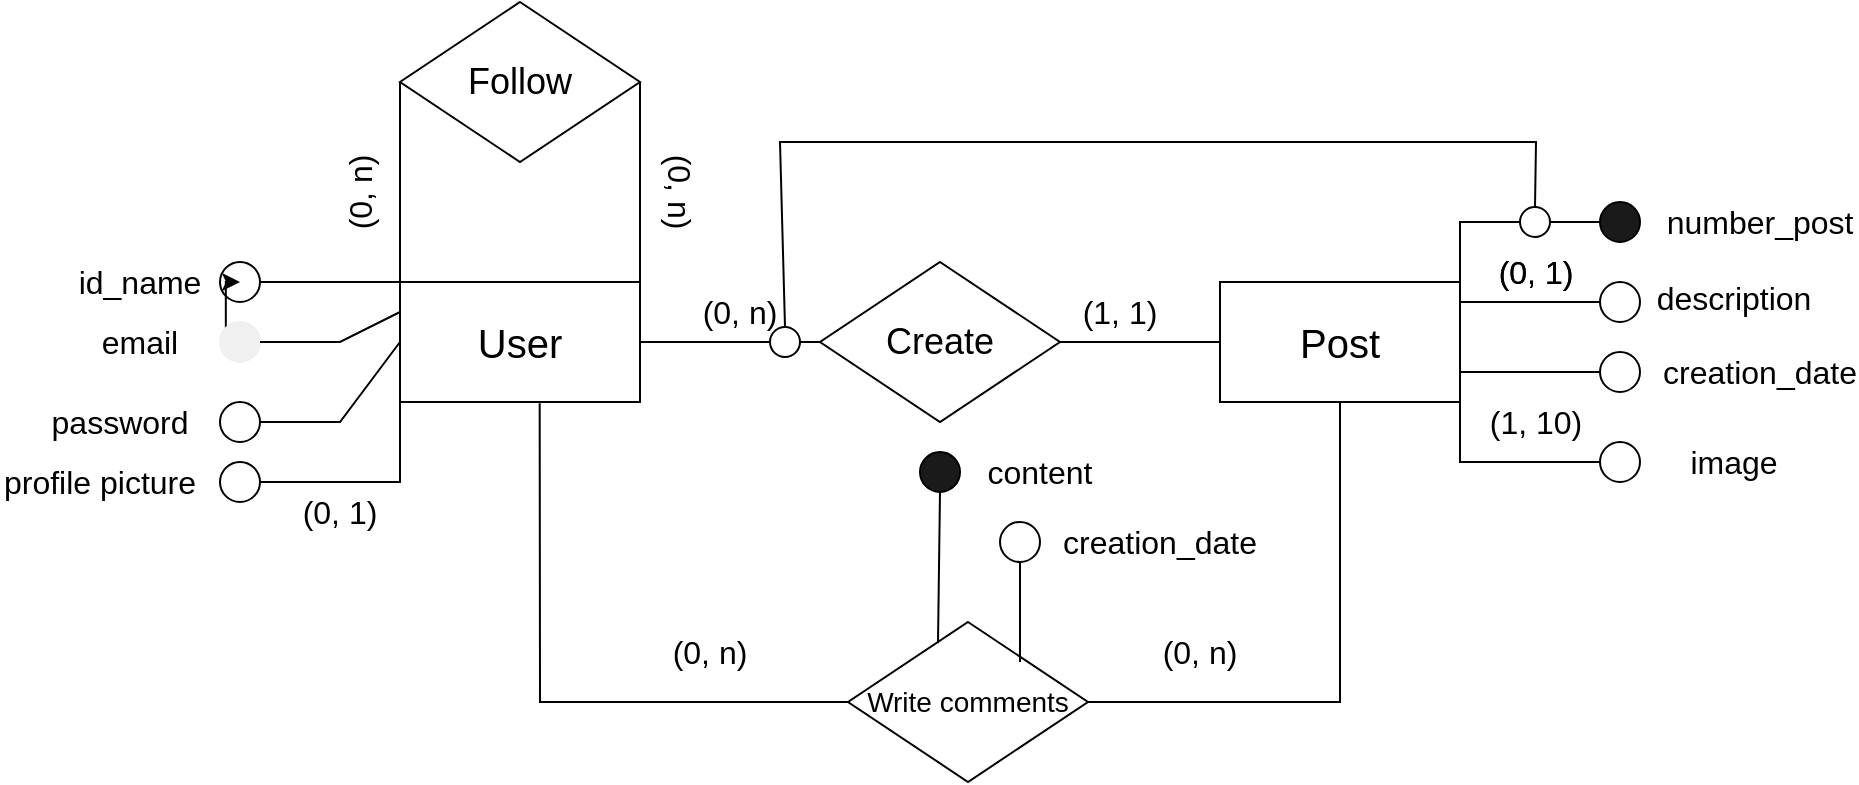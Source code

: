 <mxfile version="21.3.8" type="github">
  <diagram name="Página-1" id="HEclCTAunb70qZydERij">
    <mxGraphModel dx="1877" dy="573" grid="1" gridSize="10" guides="1" tooltips="1" connect="1" arrows="1" fold="1" page="1" pageScale="1" pageWidth="827" pageHeight="1169" math="0" shadow="0">
      <root>
        <mxCell id="0" />
        <mxCell id="1" parent="0" />
        <mxCell id="B1qOSAYwEGg4IR81AXaV-1" value="&lt;font style=&quot;font-size: 20px;&quot;&gt;User&lt;/font&gt;" style="rounded=0;whiteSpace=wrap;html=1;" parent="1" vertex="1">
          <mxGeometry x="130" y="230" width="120" height="60" as="geometry" />
        </mxCell>
        <mxCell id="B1qOSAYwEGg4IR81AXaV-2" value="&lt;span style=&quot;font-size: 20px;&quot;&gt;Post&lt;/span&gt;" style="rounded=0;whiteSpace=wrap;html=1;" parent="1" vertex="1">
          <mxGeometry x="540" y="230" width="120" height="60" as="geometry" />
        </mxCell>
        <mxCell id="B1qOSAYwEGg4IR81AXaV-3" value="&lt;font style=&quot;font-size: 18px;&quot;&gt;Create&lt;/font&gt;" style="rhombus;whiteSpace=wrap;html=1;" parent="1" vertex="1">
          <mxGeometry x="340" y="220" width="120" height="80" as="geometry" />
        </mxCell>
        <mxCell id="B1qOSAYwEGg4IR81AXaV-5" value="" style="endArrow=none;html=1;rounded=0;exitX=1;exitY=0.5;exitDx=0;exitDy=0;entryX=0;entryY=0.5;entryDx=0;entryDy=0;" parent="1" source="B1qOSAYwEGg4IR81AXaV-60" target="B1qOSAYwEGg4IR81AXaV-3" edge="1">
          <mxGeometry width="50" height="50" relative="1" as="geometry">
            <mxPoint x="390" y="320" as="sourcePoint" />
            <mxPoint x="440" y="270" as="targetPoint" />
          </mxGeometry>
        </mxCell>
        <mxCell id="B1qOSAYwEGg4IR81AXaV-6" value="" style="endArrow=none;html=1;rounded=0;entryX=1;entryY=0.5;entryDx=0;entryDy=0;" parent="1" source="B1qOSAYwEGg4IR81AXaV-2" target="B1qOSAYwEGg4IR81AXaV-3" edge="1">
          <mxGeometry width="50" height="50" relative="1" as="geometry">
            <mxPoint x="390" y="320" as="sourcePoint" />
            <mxPoint x="440" y="270" as="targetPoint" />
          </mxGeometry>
        </mxCell>
        <mxCell id="B1qOSAYwEGg4IR81AXaV-8" value="&lt;span style=&quot;font-size: 18px;&quot;&gt;Follow&lt;/span&gt;" style="rhombus;whiteSpace=wrap;html=1;" parent="1" vertex="1">
          <mxGeometry x="130" y="90" width="120" height="80" as="geometry" />
        </mxCell>
        <mxCell id="B1qOSAYwEGg4IR81AXaV-13" value="" style="endArrow=none;html=1;rounded=0;entryX=1;entryY=0.5;entryDx=0;entryDy=0;" parent="1" target="B1qOSAYwEGg4IR81AXaV-8" edge="1">
          <mxGeometry width="50" height="50" relative="1" as="geometry">
            <mxPoint x="250" y="230" as="sourcePoint" />
            <mxPoint x="300" y="180" as="targetPoint" />
          </mxGeometry>
        </mxCell>
        <mxCell id="B1qOSAYwEGg4IR81AXaV-14" value="" style="endArrow=none;html=1;rounded=0;exitX=0;exitY=0;exitDx=0;exitDy=0;entryX=0;entryY=0.5;entryDx=0;entryDy=0;" parent="1" source="B1qOSAYwEGg4IR81AXaV-1" target="B1qOSAYwEGg4IR81AXaV-8" edge="1">
          <mxGeometry width="50" height="50" relative="1" as="geometry">
            <mxPoint x="120" y="230" as="sourcePoint" />
            <mxPoint x="170" y="180" as="targetPoint" />
          </mxGeometry>
        </mxCell>
        <mxCell id="B1qOSAYwEGg4IR81AXaV-17" value="&lt;font style=&quot;font-size: 16px;&quot;&gt;(0, n)&lt;/font&gt;" style="text;html=1;strokeColor=none;fillColor=none;align=center;verticalAlign=middle;whiteSpace=wrap;rounded=0;" parent="1" vertex="1">
          <mxGeometry x="270" y="230" width="60" height="30" as="geometry" />
        </mxCell>
        <mxCell id="B1qOSAYwEGg4IR81AXaV-18" value="&lt;font style=&quot;font-size: 16px;&quot;&gt;(1, 1)&lt;/font&gt;" style="text;html=1;strokeColor=none;fillColor=none;align=center;verticalAlign=middle;whiteSpace=wrap;rounded=0;" parent="1" vertex="1">
          <mxGeometry x="460" y="230" width="60" height="30" as="geometry" />
        </mxCell>
        <mxCell id="B1qOSAYwEGg4IR81AXaV-19" value="&lt;font style=&quot;font-size: 16px;&quot;&gt;(0, n)&lt;/font&gt;" style="text;html=1;strokeColor=none;fillColor=none;align=center;verticalAlign=middle;whiteSpace=wrap;rounded=0;rotation=-90;" parent="1" vertex="1">
          <mxGeometry x="80" y="170" width="60" height="30" as="geometry" />
        </mxCell>
        <mxCell id="B1qOSAYwEGg4IR81AXaV-20" value="&lt;font style=&quot;font-size: 16px;&quot;&gt;(0, n)&lt;/font&gt;" style="text;html=1;strokeColor=none;fillColor=none;align=center;verticalAlign=middle;whiteSpace=wrap;rounded=0;rotation=90;" parent="1" vertex="1">
          <mxGeometry x="240" y="170" width="60" height="30" as="geometry" />
        </mxCell>
        <mxCell id="B1qOSAYwEGg4IR81AXaV-21" value="" style="ellipse;whiteSpace=wrap;html=1;aspect=fixed;fillColor=#FFFFFF;" parent="1" vertex="1">
          <mxGeometry x="40" y="220" width="20" height="20" as="geometry" />
        </mxCell>
        <mxCell id="B1qOSAYwEGg4IR81AXaV-34" style="edgeStyle=orthogonalEdgeStyle;rounded=0;orthogonalLoop=1;jettySize=auto;html=1;exitX=0;exitY=1;exitDx=0;exitDy=0;" parent="1" source="B1qOSAYwEGg4IR81AXaV-22" target="B1qOSAYwEGg4IR81AXaV-21" edge="1">
          <mxGeometry relative="1" as="geometry" />
        </mxCell>
        <mxCell id="B1qOSAYwEGg4IR81AXaV-22" value="" style="ellipse;whiteSpace=wrap;html=1;aspect=fixed;strokeColor=#F0F0F0;fillColor=#F0F0F0;" parent="1" vertex="1">
          <mxGeometry x="40" y="250" width="20" height="20" as="geometry" />
        </mxCell>
        <mxCell id="B1qOSAYwEGg4IR81AXaV-23" value="" style="ellipse;whiteSpace=wrap;html=1;aspect=fixed;" parent="1" vertex="1">
          <mxGeometry x="40" y="290" width="20" height="20" as="geometry" />
        </mxCell>
        <mxCell id="B1qOSAYwEGg4IR81AXaV-24" value="" style="ellipse;whiteSpace=wrap;html=1;aspect=fixed;" parent="1" vertex="1">
          <mxGeometry x="40" y="320" width="20" height="20" as="geometry" />
        </mxCell>
        <mxCell id="B1qOSAYwEGg4IR81AXaV-27" value="" style="endArrow=none;html=1;rounded=0;exitX=1;exitY=0.5;exitDx=0;exitDy=0;entryX=0;entryY=0;entryDx=0;entryDy=0;" parent="1" source="B1qOSAYwEGg4IR81AXaV-21" target="B1qOSAYwEGg4IR81AXaV-1" edge="1">
          <mxGeometry width="50" height="50" relative="1" as="geometry">
            <mxPoint x="70" y="290" as="sourcePoint" />
            <mxPoint x="120" y="240" as="targetPoint" />
          </mxGeometry>
        </mxCell>
        <mxCell id="B1qOSAYwEGg4IR81AXaV-28" value="" style="endArrow=none;html=1;rounded=0;entryX=0;entryY=0.25;entryDx=0;entryDy=0;exitX=1;exitY=0.5;exitDx=0;exitDy=0;" parent="1" source="B1qOSAYwEGg4IR81AXaV-22" target="B1qOSAYwEGg4IR81AXaV-1" edge="1">
          <mxGeometry width="50" height="50" relative="1" as="geometry">
            <mxPoint x="70" y="310" as="sourcePoint" />
            <mxPoint x="120" y="260" as="targetPoint" />
            <Array as="points">
              <mxPoint x="100" y="260" />
            </Array>
          </mxGeometry>
        </mxCell>
        <mxCell id="B1qOSAYwEGg4IR81AXaV-29" value="" style="endArrow=none;html=1;rounded=0;entryX=0;entryY=0.5;entryDx=0;entryDy=0;exitX=1;exitY=0.5;exitDx=0;exitDy=0;" parent="1" source="B1qOSAYwEGg4IR81AXaV-23" target="B1qOSAYwEGg4IR81AXaV-1" edge="1">
          <mxGeometry width="50" height="50" relative="1" as="geometry">
            <mxPoint x="70" y="300" as="sourcePoint" />
            <mxPoint x="130" y="310" as="targetPoint" />
            <Array as="points">
              <mxPoint x="100" y="300" />
            </Array>
          </mxGeometry>
        </mxCell>
        <mxCell id="B1qOSAYwEGg4IR81AXaV-32" value="" style="endArrow=none;html=1;rounded=0;exitX=1;exitY=0.5;exitDx=0;exitDy=0;entryX=0;entryY=0.75;entryDx=0;entryDy=0;" parent="1" source="B1qOSAYwEGg4IR81AXaV-24" target="B1qOSAYwEGg4IR81AXaV-1" edge="1">
          <mxGeometry width="50" height="50" relative="1" as="geometry">
            <mxPoint x="70" y="350" as="sourcePoint" />
            <mxPoint x="120" y="300" as="targetPoint" />
            <Array as="points">
              <mxPoint x="100" y="330" />
              <mxPoint x="130" y="330" />
            </Array>
          </mxGeometry>
        </mxCell>
        <mxCell id="B1qOSAYwEGg4IR81AXaV-35" style="edgeStyle=orthogonalEdgeStyle;rounded=0;orthogonalLoop=1;jettySize=auto;html=1;exitX=0.5;exitY=1;exitDx=0;exitDy=0;" parent="1" source="B1qOSAYwEGg4IR81AXaV-22" target="B1qOSAYwEGg4IR81AXaV-22" edge="1">
          <mxGeometry relative="1" as="geometry" />
        </mxCell>
        <mxCell id="B1qOSAYwEGg4IR81AXaV-36" value="&lt;span style=&quot;font-size: 16px;&quot;&gt;id_name&lt;/span&gt;" style="text;html=1;strokeColor=none;fillColor=none;align=center;verticalAlign=middle;whiteSpace=wrap;rounded=0;" parent="1" vertex="1">
          <mxGeometry x="-30" y="215" width="60" height="30" as="geometry" />
        </mxCell>
        <mxCell id="B1qOSAYwEGg4IR81AXaV-37" value="&lt;span style=&quot;font-size: 16px;&quot;&gt;email&lt;/span&gt;" style="text;html=1;strokeColor=none;fillColor=none;align=center;verticalAlign=middle;whiteSpace=wrap;rounded=0;" parent="1" vertex="1">
          <mxGeometry x="-30" y="245" width="60" height="30" as="geometry" />
        </mxCell>
        <mxCell id="B1qOSAYwEGg4IR81AXaV-38" value="&lt;span style=&quot;font-size: 16px;&quot;&gt;password&lt;/span&gt;" style="text;html=1;strokeColor=none;fillColor=none;align=center;verticalAlign=middle;whiteSpace=wrap;rounded=0;" parent="1" vertex="1">
          <mxGeometry x="-40" y="285" width="60" height="30" as="geometry" />
        </mxCell>
        <mxCell id="B1qOSAYwEGg4IR81AXaV-39" value="&lt;span style=&quot;font-size: 16px;&quot;&gt;profile picture&lt;/span&gt;" style="text;html=1;strokeColor=none;fillColor=none;align=center;verticalAlign=middle;whiteSpace=wrap;rounded=0;" parent="1" vertex="1">
          <mxGeometry x="-70" y="315" width="100" height="30" as="geometry" />
        </mxCell>
        <mxCell id="B1qOSAYwEGg4IR81AXaV-40" value="&lt;font style=&quot;font-size: 16px;&quot;&gt;(0, 1)&lt;/font&gt;" style="text;html=1;strokeColor=none;fillColor=none;align=center;verticalAlign=middle;whiteSpace=wrap;rounded=0;" parent="1" vertex="1">
          <mxGeometry x="70" y="330" width="60" height="30" as="geometry" />
        </mxCell>
        <mxCell id="B1qOSAYwEGg4IR81AXaV-41" value="" style="ellipse;whiteSpace=wrap;html=1;aspect=fixed;fillColor=#1A1A1A;" parent="1" vertex="1">
          <mxGeometry x="730" y="190" width="20" height="20" as="geometry" />
        </mxCell>
        <mxCell id="B1qOSAYwEGg4IR81AXaV-42" value="" style="ellipse;whiteSpace=wrap;html=1;aspect=fixed;" parent="1" vertex="1">
          <mxGeometry x="730" y="230" width="20" height="20" as="geometry" />
        </mxCell>
        <mxCell id="B1qOSAYwEGg4IR81AXaV-43" value="" style="ellipse;whiteSpace=wrap;html=1;aspect=fixed;" parent="1" vertex="1">
          <mxGeometry x="730" y="265" width="20" height="20" as="geometry" />
        </mxCell>
        <mxCell id="B1qOSAYwEGg4IR81AXaV-44" value="" style="ellipse;whiteSpace=wrap;html=1;aspect=fixed;" parent="1" vertex="1">
          <mxGeometry x="730" y="310" width="20" height="20" as="geometry" />
        </mxCell>
        <mxCell id="B1qOSAYwEGg4IR81AXaV-59" value="" style="endArrow=none;html=1;rounded=0;entryX=0.5;entryY=0;entryDx=0;entryDy=0;exitX=0.5;exitY=0;exitDx=0;exitDy=0;" parent="1" source="B1qOSAYwEGg4IR81AXaV-60" target="B1qOSAYwEGg4IR81AXaV-63" edge="1">
          <mxGeometry width="50" height="50" relative="1" as="geometry">
            <mxPoint x="357" y="200" as="sourcePoint" />
            <mxPoint x="557" y="190" as="targetPoint" />
            <Array as="points">
              <mxPoint x="320" y="160" />
              <mxPoint x="698" y="160" />
            </Array>
          </mxGeometry>
        </mxCell>
        <mxCell id="B1qOSAYwEGg4IR81AXaV-62" value="" style="endArrow=none;html=1;rounded=0;exitX=1;exitY=0.5;exitDx=0;exitDy=0;entryX=0;entryY=0.5;entryDx=0;entryDy=0;" parent="1" source="B1qOSAYwEGg4IR81AXaV-1" target="B1qOSAYwEGg4IR81AXaV-60" edge="1">
          <mxGeometry width="50" height="50" relative="1" as="geometry">
            <mxPoint x="250" y="260" as="sourcePoint" />
            <mxPoint x="340" y="260" as="targetPoint" />
          </mxGeometry>
        </mxCell>
        <mxCell id="B1qOSAYwEGg4IR81AXaV-60" value="" style="ellipse;whiteSpace=wrap;html=1;aspect=fixed;fillColor=#FFFFFF;" parent="1" vertex="1">
          <mxGeometry x="315" y="252.5" width="15" height="15" as="geometry" />
        </mxCell>
        <mxCell id="B1qOSAYwEGg4IR81AXaV-66" value="" style="endArrow=none;html=1;rounded=0;exitX=1;exitY=0;exitDx=0;exitDy=0;entryX=0;entryY=0.5;entryDx=0;entryDy=0;" parent="1" source="B1qOSAYwEGg4IR81AXaV-2" target="B1qOSAYwEGg4IR81AXaV-63" edge="1">
          <mxGeometry width="50" height="50" relative="1" as="geometry">
            <mxPoint x="660" y="230" as="sourcePoint" />
            <mxPoint x="730" y="200" as="targetPoint" />
            <Array as="points">
              <mxPoint x="660" y="200" />
            </Array>
          </mxGeometry>
        </mxCell>
        <mxCell id="B1qOSAYwEGg4IR81AXaV-63" value="" style="ellipse;whiteSpace=wrap;html=1;aspect=fixed;fillColor=#FFFFFF;" parent="1" vertex="1">
          <mxGeometry x="690" y="192.5" width="15" height="15" as="geometry" />
        </mxCell>
        <mxCell id="B1qOSAYwEGg4IR81AXaV-67" value="" style="endArrow=none;html=1;rounded=0;exitX=1;exitY=0.5;exitDx=0;exitDy=0;entryX=0;entryY=0.5;entryDx=0;entryDy=0;" parent="1" source="B1qOSAYwEGg4IR81AXaV-63" target="B1qOSAYwEGg4IR81AXaV-41" edge="1">
          <mxGeometry width="50" height="50" relative="1" as="geometry">
            <mxPoint x="430" y="240" as="sourcePoint" />
            <mxPoint x="480" y="190" as="targetPoint" />
          </mxGeometry>
        </mxCell>
        <mxCell id="B1qOSAYwEGg4IR81AXaV-68" value="" style="endArrow=none;html=1;rounded=0;entryX=0;entryY=0.5;entryDx=0;entryDy=0;" parent="1" target="B1qOSAYwEGg4IR81AXaV-42" edge="1">
          <mxGeometry width="50" height="50" relative="1" as="geometry">
            <mxPoint x="660" y="240" as="sourcePoint" />
            <mxPoint x="570" y="190" as="targetPoint" />
          </mxGeometry>
        </mxCell>
        <mxCell id="B1qOSAYwEGg4IR81AXaV-69" value="" style="endArrow=none;html=1;rounded=0;entryX=0;entryY=0.5;entryDx=0;entryDy=0;exitX=1;exitY=0.75;exitDx=0;exitDy=0;" parent="1" source="B1qOSAYwEGg4IR81AXaV-2" target="B1qOSAYwEGg4IR81AXaV-43" edge="1">
          <mxGeometry width="50" height="50" relative="1" as="geometry">
            <mxPoint x="670" y="280" as="sourcePoint" />
            <mxPoint x="570" y="190" as="targetPoint" />
          </mxGeometry>
        </mxCell>
        <mxCell id="B1qOSAYwEGg4IR81AXaV-70" value="" style="endArrow=none;html=1;rounded=0;exitX=1;exitY=1;exitDx=0;exitDy=0;entryX=0;entryY=0.5;entryDx=0;entryDy=0;" parent="1" source="B1qOSAYwEGg4IR81AXaV-2" target="B1qOSAYwEGg4IR81AXaV-44" edge="1">
          <mxGeometry width="50" height="50" relative="1" as="geometry">
            <mxPoint x="520" y="240" as="sourcePoint" />
            <mxPoint x="570" y="190" as="targetPoint" />
            <Array as="points">
              <mxPoint x="660" y="320" />
            </Array>
          </mxGeometry>
        </mxCell>
        <mxCell id="B1qOSAYwEGg4IR81AXaV-71" value="&lt;span style=&quot;font-size: 16px;&quot;&gt;number_post&lt;/span&gt;" style="text;html=1;strokeColor=none;fillColor=none;align=center;verticalAlign=middle;whiteSpace=wrap;rounded=0;" parent="1" vertex="1">
          <mxGeometry x="780" y="185" width="60" height="30" as="geometry" />
        </mxCell>
        <mxCell id="B1qOSAYwEGg4IR81AXaV-73" value="&lt;span style=&quot;font-size: 16px;&quot;&gt;description&lt;/span&gt;" style="text;html=1;strokeColor=none;fillColor=none;align=center;verticalAlign=middle;whiteSpace=wrap;rounded=0;" parent="1" vertex="1">
          <mxGeometry x="767" y="222.5" width="60" height="30" as="geometry" />
        </mxCell>
        <mxCell id="B1qOSAYwEGg4IR81AXaV-75" value="&lt;span style=&quot;font-size: 16px;&quot;&gt;creation_date&lt;/span&gt;" style="text;html=1;strokeColor=none;fillColor=none;align=center;verticalAlign=middle;whiteSpace=wrap;rounded=0;" parent="1" vertex="1">
          <mxGeometry x="780" y="260" width="60" height="30" as="geometry" />
        </mxCell>
        <mxCell id="B1qOSAYwEGg4IR81AXaV-76" value="&lt;span style=&quot;font-size: 16px;&quot;&gt;image&lt;br&gt;&lt;/span&gt;" style="text;html=1;strokeColor=none;fillColor=none;align=center;verticalAlign=middle;whiteSpace=wrap;rounded=0;" parent="1" vertex="1">
          <mxGeometry x="767" y="305" width="60" height="30" as="geometry" />
        </mxCell>
        <mxCell id="B1qOSAYwEGg4IR81AXaV-77" value="&lt;font style=&quot;font-size: 16px;&quot;&gt;(0, 1)&lt;/font&gt;" style="text;html=1;strokeColor=none;fillColor=none;align=center;verticalAlign=middle;whiteSpace=wrap;rounded=0;" parent="1" vertex="1">
          <mxGeometry x="667.5" y="210" width="60" height="30" as="geometry" />
        </mxCell>
        <mxCell id="B1qOSAYwEGg4IR81AXaV-78" value="&lt;font style=&quot;font-size: 16px;&quot;&gt;(0, 1)&lt;/font&gt;" style="text;html=1;strokeColor=none;fillColor=none;align=center;verticalAlign=middle;whiteSpace=wrap;rounded=0;" parent="1" vertex="1">
          <mxGeometry x="667.5" y="210" width="60" height="30" as="geometry" />
        </mxCell>
        <mxCell id="B1qOSAYwEGg4IR81AXaV-79" value="&lt;font style=&quot;font-size: 16px;&quot;&gt;(1, 10)&lt;/font&gt;" style="text;html=1;strokeColor=none;fillColor=none;align=center;verticalAlign=middle;whiteSpace=wrap;rounded=0;" parent="1" vertex="1">
          <mxGeometry x="667.5" y="285" width="60" height="30" as="geometry" />
        </mxCell>
        <mxCell id="B1qOSAYwEGg4IR81AXaV-81" value="&lt;font style=&quot;font-size: 14px;&quot;&gt;Write comments&lt;/font&gt;" style="rhombus;whiteSpace=wrap;html=1;" parent="1" vertex="1">
          <mxGeometry x="354" y="400" width="120" height="80" as="geometry" />
        </mxCell>
        <mxCell id="B1qOSAYwEGg4IR81AXaV-82" value="" style="endArrow=none;html=1;rounded=0;entryX=0.582;entryY=1.01;entryDx=0;entryDy=0;exitX=0;exitY=0.5;exitDx=0;exitDy=0;entryPerimeter=0;" parent="1" source="B1qOSAYwEGg4IR81AXaV-81" target="B1qOSAYwEGg4IR81AXaV-1" edge="1">
          <mxGeometry width="50" height="50" relative="1" as="geometry">
            <mxPoint x="350" y="330" as="sourcePoint" />
            <mxPoint x="400" y="280" as="targetPoint" />
            <Array as="points">
              <mxPoint x="200" y="440" />
            </Array>
          </mxGeometry>
        </mxCell>
        <mxCell id="B1qOSAYwEGg4IR81AXaV-83" value="" style="endArrow=none;html=1;rounded=0;entryX=1;entryY=0.5;entryDx=0;entryDy=0;exitX=0.5;exitY=1;exitDx=0;exitDy=0;" parent="1" source="B1qOSAYwEGg4IR81AXaV-2" target="B1qOSAYwEGg4IR81AXaV-81" edge="1">
          <mxGeometry width="50" height="50" relative="1" as="geometry">
            <mxPoint x="667.5" y="495" as="sourcePoint" />
            <mxPoint x="503.5" y="345" as="targetPoint" />
            <Array as="points">
              <mxPoint x="600" y="440" />
            </Array>
          </mxGeometry>
        </mxCell>
        <mxCell id="B1qOSAYwEGg4IR81AXaV-84" value="" style="ellipse;whiteSpace=wrap;html=1;aspect=fixed;fillColor=#1A1A1A;" parent="1" vertex="1">
          <mxGeometry x="390" y="315" width="20" height="20" as="geometry" />
        </mxCell>
        <mxCell id="B1qOSAYwEGg4IR81AXaV-85" value="&lt;span style=&quot;font-size: 16px;&quot;&gt;content&lt;/span&gt;" style="text;html=1;strokeColor=none;fillColor=none;align=center;verticalAlign=middle;whiteSpace=wrap;rounded=0;" parent="1" vertex="1">
          <mxGeometry x="420" y="310" width="60" height="30" as="geometry" />
        </mxCell>
        <mxCell id="B1qOSAYwEGg4IR81AXaV-88" value="" style="ellipse;whiteSpace=wrap;html=1;aspect=fixed;" parent="1" vertex="1">
          <mxGeometry x="430" y="350" width="20" height="20" as="geometry" />
        </mxCell>
        <mxCell id="B1qOSAYwEGg4IR81AXaV-89" value="&lt;span style=&quot;font-size: 16px;&quot;&gt;creation_date&lt;/span&gt;" style="text;html=1;strokeColor=none;fillColor=none;align=center;verticalAlign=middle;whiteSpace=wrap;rounded=0;" parent="1" vertex="1">
          <mxGeometry x="480" y="345" width="60" height="30" as="geometry" />
        </mxCell>
        <mxCell id="B1qOSAYwEGg4IR81AXaV-92" value="" style="endArrow=none;html=1;rounded=0;exitX=0.5;exitY=1;exitDx=0;exitDy=0;entryX=0.375;entryY=0.132;entryDx=0;entryDy=0;entryPerimeter=0;" parent="1" source="B1qOSAYwEGg4IR81AXaV-84" target="B1qOSAYwEGg4IR81AXaV-81" edge="1">
          <mxGeometry width="50" height="50" relative="1" as="geometry">
            <mxPoint x="350" y="330" as="sourcePoint" />
            <mxPoint x="400" y="280" as="targetPoint" />
          </mxGeometry>
        </mxCell>
        <mxCell id="B1qOSAYwEGg4IR81AXaV-93" value="" style="endArrow=none;html=1;rounded=0;entryX=0.5;entryY=1;entryDx=0;entryDy=0;" parent="1" target="B1qOSAYwEGg4IR81AXaV-88" edge="1">
          <mxGeometry width="50" height="50" relative="1" as="geometry">
            <mxPoint x="440" y="420" as="sourcePoint" />
            <mxPoint x="400" y="280" as="targetPoint" />
          </mxGeometry>
        </mxCell>
        <mxCell id="gL6RvU6V7hFbO1GJxGKE-1" value="&lt;font style=&quot;font-size: 16px;&quot;&gt;(0, n)&lt;/font&gt;" style="text;html=1;strokeColor=none;fillColor=none;align=center;verticalAlign=middle;whiteSpace=wrap;rounded=0;" vertex="1" parent="1">
          <mxGeometry x="255" y="400" width="60" height="30" as="geometry" />
        </mxCell>
        <mxCell id="gL6RvU6V7hFbO1GJxGKE-2" value="&lt;font style=&quot;font-size: 16px;&quot;&gt;(0, n)&lt;/font&gt;" style="text;html=1;strokeColor=none;fillColor=none;align=center;verticalAlign=middle;whiteSpace=wrap;rounded=0;" vertex="1" parent="1">
          <mxGeometry x="500" y="400" width="60" height="30" as="geometry" />
        </mxCell>
      </root>
    </mxGraphModel>
  </diagram>
</mxfile>
